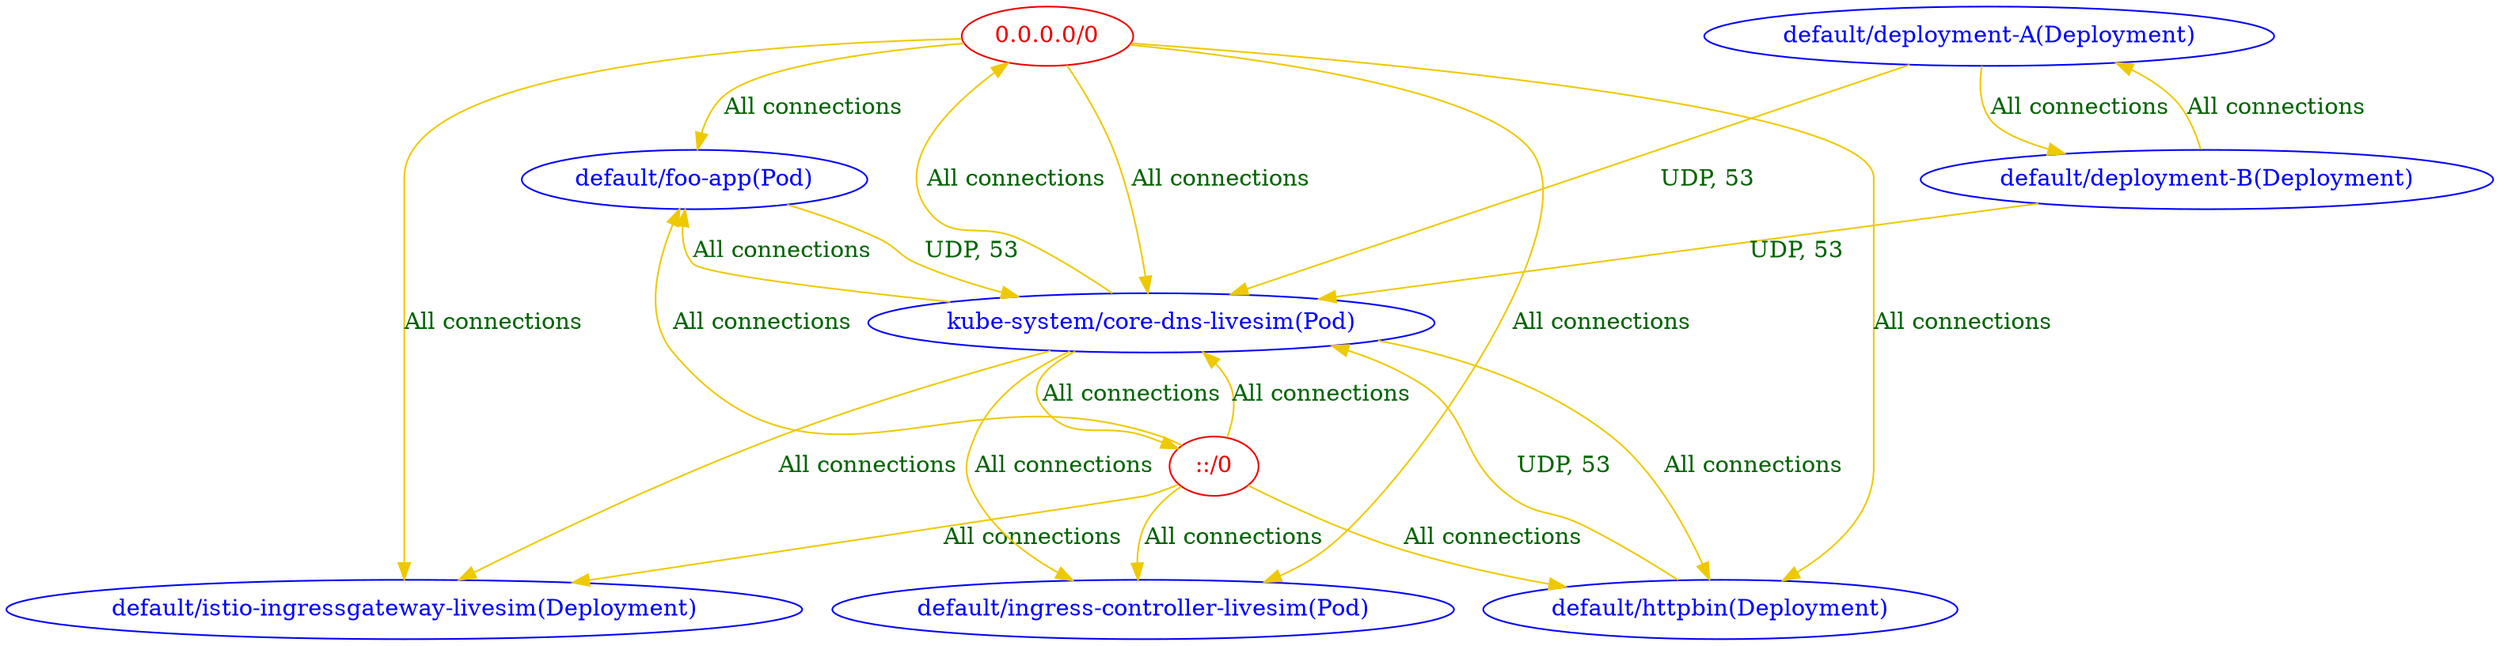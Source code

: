 // The Connectivity Graph of **
digraph {
	"0.0.0.0/0" [label="0.0.0.0/0" color="red2" fontcolor="red2"]
	"::/0" [label="::/0" color="red2" fontcolor="red2"]
	"default/deployment-A(Deployment)" [label="default/deployment-A(Deployment)" color="blue" fontcolor="blue"]
	"default/deployment-B(Deployment)" [label="default/deployment-B(Deployment)" color="blue" fontcolor="blue"]
	"default/foo-app(Pod)" [label="default/foo-app(Pod)" color="blue" fontcolor="blue"]
	"default/httpbin(Deployment)" [label="default/httpbin(Deployment)" color="blue" fontcolor="blue"]
	"default/ingress-controller-livesim(Pod)" [label="default/ingress-controller-livesim(Pod)" color="blue" fontcolor="blue"]
	"default/istio-ingressgateway-livesim(Deployment)" [label="default/istio-ingressgateway-livesim(Deployment)" color="blue" fontcolor="blue"]
	"kube-system/core-dns-livesim(Pod)" [label="kube-system/core-dns-livesim(Pod)" color="blue" fontcolor="blue"]
	"0.0.0.0/0" -> "default/foo-app(Pod)" [label="All connections" color="gold2" fontcolor="darkgreen"]
	"0.0.0.0/0" -> "default/httpbin(Deployment)" [label="All connections" color="gold2" fontcolor="darkgreen"]
	"0.0.0.0/0" -> "default/ingress-controller-livesim(Pod)" [label="All connections" color="gold2" fontcolor="darkgreen"]
	"0.0.0.0/0" -> "default/istio-ingressgateway-livesim(Deployment)" [label="All connections" color="gold2" fontcolor="darkgreen"]
	"0.0.0.0/0" -> "kube-system/core-dns-livesim(Pod)" [label="All connections" color="gold2" fontcolor="darkgreen"]
	"::/0" -> "default/foo-app(Pod)" [label="All connections" color="gold2" fontcolor="darkgreen"]
	"::/0" -> "default/httpbin(Deployment)" [label="All connections" color="gold2" fontcolor="darkgreen"]
	"::/0" -> "default/ingress-controller-livesim(Pod)" [label="All connections" color="gold2" fontcolor="darkgreen"]
	"::/0" -> "default/istio-ingressgateway-livesim(Deployment)" [label="All connections" color="gold2" fontcolor="darkgreen"]
	"::/0" -> "kube-system/core-dns-livesim(Pod)" [label="All connections" color="gold2" fontcolor="darkgreen"]
	"default/deployment-A(Deployment)" -> "default/deployment-B(Deployment)" [label="All connections" color="gold2" fontcolor="darkgreen"]
	"default/deployment-A(Deployment)" -> "kube-system/core-dns-livesim(Pod)" [label=" UDP, 53" color="gold2" fontcolor="darkgreen"]
	"default/deployment-B(Deployment)" -> "default/deployment-A(Deployment)" [label="All connections" color="gold2" fontcolor="darkgreen"]
	"default/deployment-B(Deployment)" -> "kube-system/core-dns-livesim(Pod)" [label=" UDP, 53" color="gold2" fontcolor="darkgreen"]
	"default/foo-app(Pod)" -> "kube-system/core-dns-livesim(Pod)" [label=" UDP, 53" color="gold2" fontcolor="darkgreen"]
	"default/httpbin(Deployment)" -> "kube-system/core-dns-livesim(Pod)" [label=" UDP, 53" color="gold2" fontcolor="darkgreen"]
	"kube-system/core-dns-livesim(Pod)" -> "0.0.0.0/0" [label="All connections" color="gold2" fontcolor="darkgreen"]
	"kube-system/core-dns-livesim(Pod)" -> "::/0" [label="All connections" color="gold2" fontcolor="darkgreen"]
	"kube-system/core-dns-livesim(Pod)" -> "default/foo-app(Pod)" [label="All connections" color="gold2" fontcolor="darkgreen"]
	"kube-system/core-dns-livesim(Pod)" -> "default/httpbin(Deployment)" [label="All connections" color="gold2" fontcolor="darkgreen"]
	"kube-system/core-dns-livesim(Pod)" -> "default/ingress-controller-livesim(Pod)" [label="All connections" color="gold2" fontcolor="darkgreen"]
	"kube-system/core-dns-livesim(Pod)" -> "default/istio-ingressgateway-livesim(Deployment)" [label="All connections" color="gold2" fontcolor="darkgreen"]
}

